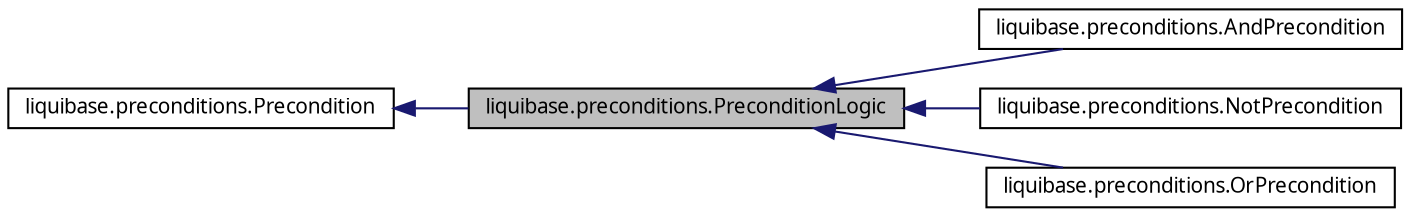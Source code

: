 digraph G
{
  edge [fontname="FreeSans.ttf",fontsize=10,labelfontname="FreeSans.ttf",labelfontsize=10];
  node [fontname="FreeSans.ttf",fontsize=10,shape=record];
  rankdir=LR;
  Node1 [label="liquibase.preconditions.PreconditionLogic",height=0.2,width=0.4,color="black", fillcolor="grey75", style="filled" fontcolor="black"];
  Node2 -> Node1 [dir=back,color="midnightblue",fontsize=10,style="solid",fontname="FreeSans.ttf"];
  Node2 [label="liquibase.preconditions.Precondition",height=0.2,width=0.4,color="black", fillcolor="white", style="filled",URL="$interfaceliquibase_1_1preconditions_1_1_precondition.html",tooltip="Marker interface for preconditions."];
  Node1 -> Node3 [dir=back,color="midnightblue",fontsize=10,style="solid",fontname="FreeSans.ttf"];
  Node3 [label="liquibase.preconditions.AndPrecondition",height=0.2,width=0.4,color="black", fillcolor="white", style="filled",URL="$classliquibase_1_1preconditions_1_1_and_precondition.html",tooltip="Container class for all preconditions on a change log."];
  Node1 -> Node4 [dir=back,color="midnightblue",fontsize=10,style="solid",fontname="FreeSans.ttf"];
  Node4 [label="liquibase.preconditions.NotPrecondition",height=0.2,width=0.4,color="black", fillcolor="white", style="filled",URL="$classliquibase_1_1preconditions_1_1_not_precondition.html",tooltip="Class for controling &quot;not&quot; logic in preconditions."];
  Node1 -> Node5 [dir=back,color="midnightblue",fontsize=10,style="solid",fontname="FreeSans.ttf"];
  Node5 [label="liquibase.preconditions.OrPrecondition",height=0.2,width=0.4,color="black", fillcolor="white", style="filled",URL="$classliquibase_1_1preconditions_1_1_or_precondition.html",tooltip="Class for controling &quot;or&quot; logic in preconditions."];
}
